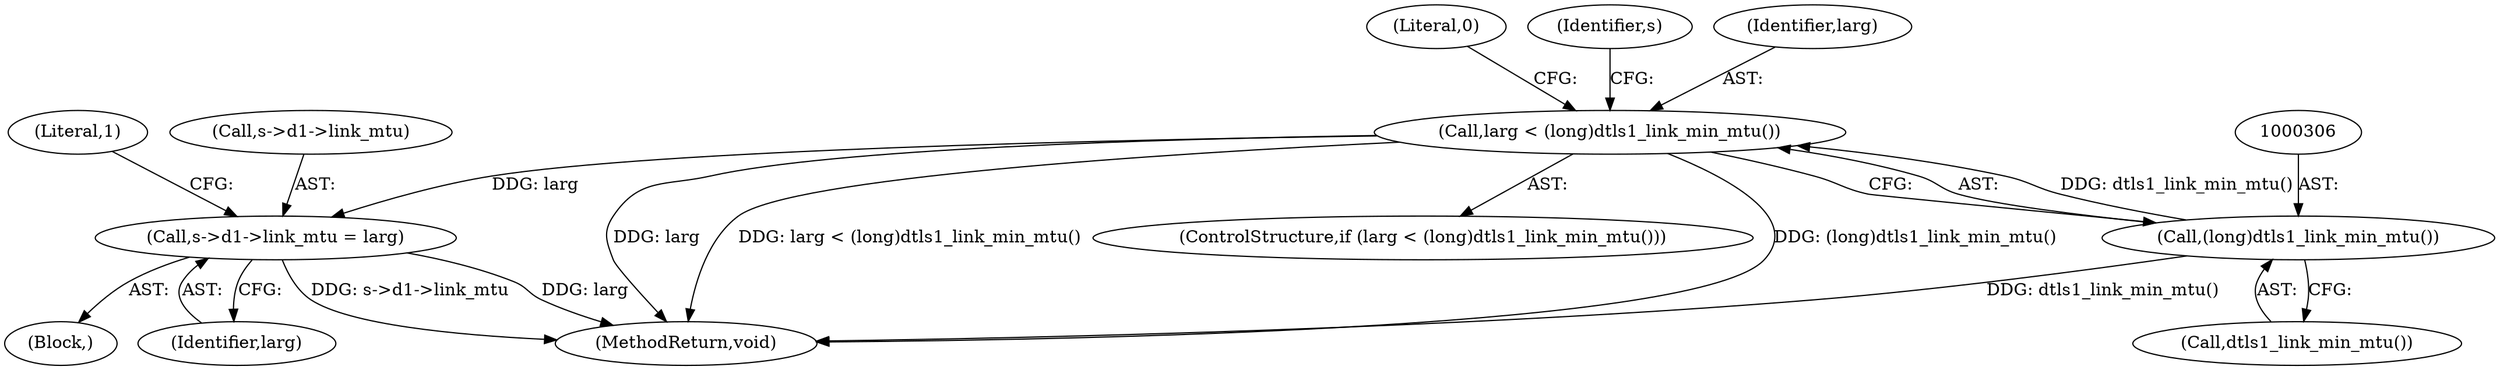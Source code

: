 digraph "0_openssl_f5c7f5dfbaf0d2f7d946d0fe86f08e6bcb36ed0d_0@pointer" {
"1000310" [label="(Call,s->d1->link_mtu = larg)"];
"1000303" [label="(Call,larg < (long)dtls1_link_min_mtu())"];
"1000305" [label="(Call,(long)dtls1_link_min_mtu())"];
"1000302" [label="(ControlStructure,if (larg < (long)dtls1_link_min_mtu()))"];
"1000305" [label="(Call,(long)dtls1_link_min_mtu())"];
"1000318" [label="(Literal,1)"];
"1000310" [label="(Call,s->d1->link_mtu = larg)"];
"1000714" [label="(MethodReturn,void)"];
"1000280" [label="(Block,)"];
"1000303" [label="(Call,larg < (long)dtls1_link_min_mtu())"];
"1000311" [label="(Call,s->d1->link_mtu)"];
"1000309" [label="(Literal,0)"];
"1000307" [label="(Call,dtls1_link_min_mtu())"];
"1000316" [label="(Identifier,larg)"];
"1000313" [label="(Identifier,s)"];
"1000304" [label="(Identifier,larg)"];
"1000310" -> "1000280"  [label="AST: "];
"1000310" -> "1000316"  [label="CFG: "];
"1000311" -> "1000310"  [label="AST: "];
"1000316" -> "1000310"  [label="AST: "];
"1000318" -> "1000310"  [label="CFG: "];
"1000310" -> "1000714"  [label="DDG: larg"];
"1000310" -> "1000714"  [label="DDG: s->d1->link_mtu"];
"1000303" -> "1000310"  [label="DDG: larg"];
"1000303" -> "1000302"  [label="AST: "];
"1000303" -> "1000305"  [label="CFG: "];
"1000304" -> "1000303"  [label="AST: "];
"1000305" -> "1000303"  [label="AST: "];
"1000309" -> "1000303"  [label="CFG: "];
"1000313" -> "1000303"  [label="CFG: "];
"1000303" -> "1000714"  [label="DDG: larg"];
"1000303" -> "1000714"  [label="DDG: larg < (long)dtls1_link_min_mtu()"];
"1000303" -> "1000714"  [label="DDG: (long)dtls1_link_min_mtu()"];
"1000305" -> "1000303"  [label="DDG: dtls1_link_min_mtu()"];
"1000305" -> "1000307"  [label="CFG: "];
"1000306" -> "1000305"  [label="AST: "];
"1000307" -> "1000305"  [label="AST: "];
"1000305" -> "1000714"  [label="DDG: dtls1_link_min_mtu()"];
}
